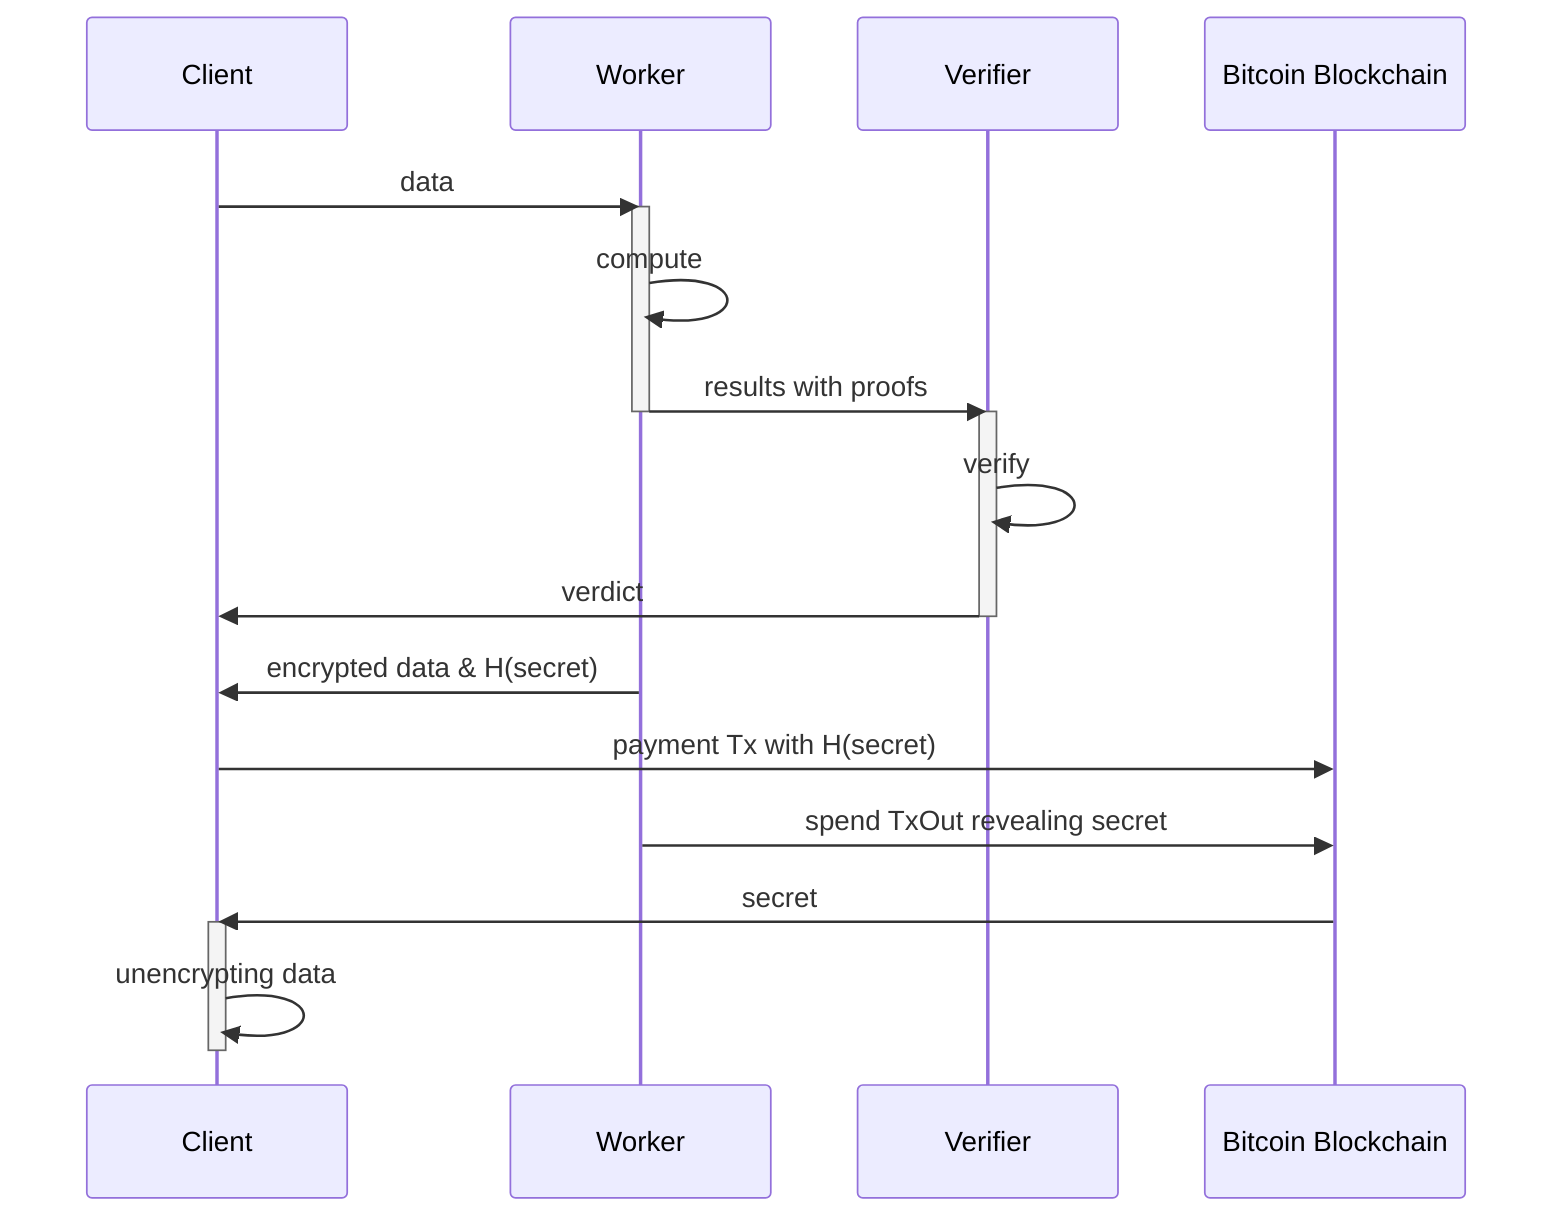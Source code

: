 sequenceDiagram
  participant C as Client
  participant W as Worker
  participant V as Verifier
  participant B as Bitcoin Blockchain

  C ->> W: data
  activate W
  W ->> W: compute
  W ->> V: results with proofs
  deactivate W
  activate V
  V ->> V: verify
  V ->> C: verdict
  deactivate V
  W ->> C: encrypted data & H(secret)
  C ->> B: payment Tx with H(secret)
  W ->> B: spend TxOut revealing secret
  B ->> C: secret
  activate C
  C ->> C: unencrypting data
  deactivate C
